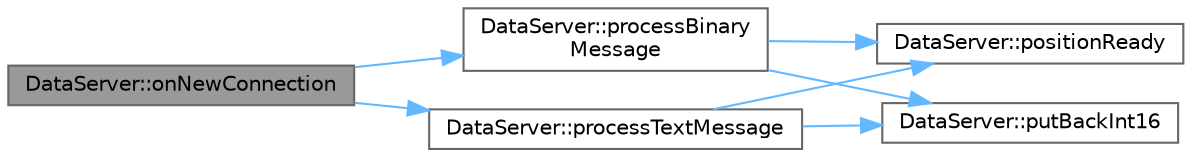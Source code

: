 digraph "DataServer::onNewConnection"
{
 // LATEX_PDF_SIZE
  bgcolor="transparent";
  edge [fontname=Helvetica,fontsize=10,labelfontname=Helvetica,labelfontsize=10];
  node [fontname=Helvetica,fontsize=10,shape=box,height=0.2,width=0.4];
  rankdir="LR";
  Node1 [id="Node000001",label="DataServer::onNewConnection",height=0.2,width=0.4,color="gray40", fillcolor="grey60", style="filled", fontcolor="black",tooltip="Handles new client connections."];
  Node1 -> Node2 [id="edge1_Node000001_Node000002",color="steelblue1",style="solid",tooltip=" "];
  Node2 [id="Node000002",label="DataServer::processBinary\lMessage",height=0.2,width=0.4,color="grey40", fillcolor="white", style="filled",URL="$class_data_server.html#a268dc5b8cd61803572309c804bc5ea7b",tooltip="Processes incoming binary messages."];
  Node2 -> Node3 [id="edge2_Node000002_Node000003",color="steelblue1",style="solid",tooltip=" "];
  Node3 [id="Node000003",label="DataServer::positionReady",height=0.2,width=0.4,color="grey40", fillcolor="white", style="filled",URL="$class_data_server.html#a1cdc7a1ab7799d2480de8d47b44529c4",tooltip="Signal emitted when a new position is ready."];
  Node2 -> Node4 [id="edge3_Node000002_Node000004",color="steelblue1",style="solid",tooltip=" "];
  Node4 [id="Node000004",label="DataServer::putBackInt16",height=0.2,width=0.4,color="grey40", fillcolor="white", style="filled",URL="$class_data_server.html#aec1a67b9b24bd0894c79e771233c72ac",tooltip="Converts two bytes back to an int16."];
  Node1 -> Node5 [id="edge4_Node000001_Node000005",color="steelblue1",style="solid",tooltip=" "];
  Node5 [id="Node000005",label="DataServer::processTextMessage",height=0.2,width=0.4,color="grey40", fillcolor="white", style="filled",URL="$class_data_server.html#a48864b6e647f46699b22ab69bef60f1c",tooltip="Processes incoming text messages."];
  Node5 -> Node3 [id="edge5_Node000005_Node000003",color="steelblue1",style="solid",tooltip=" "];
  Node5 -> Node4 [id="edge6_Node000005_Node000004",color="steelblue1",style="solid",tooltip=" "];
}
